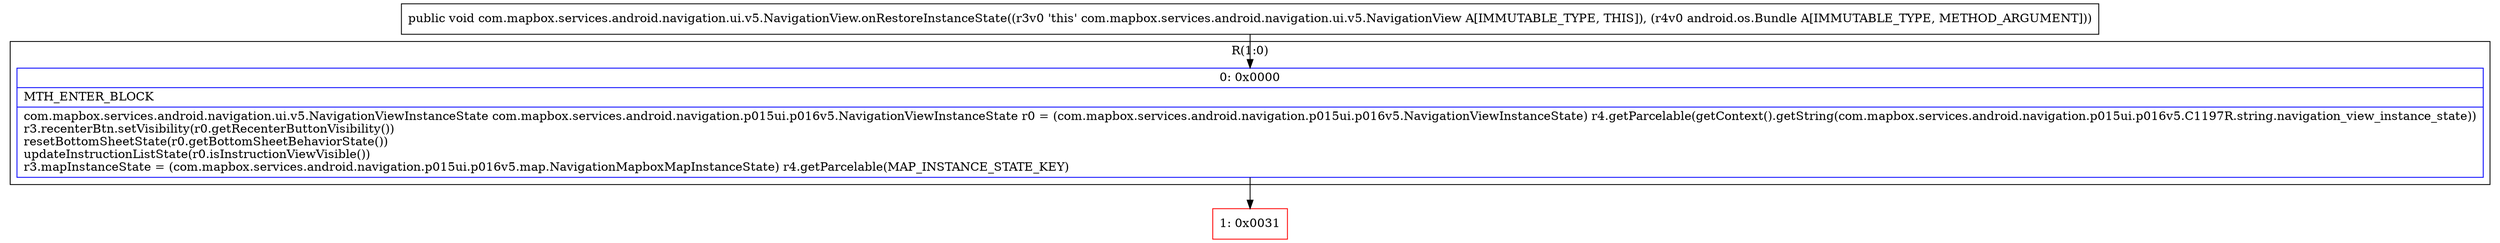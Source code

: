 digraph "CFG forcom.mapbox.services.android.navigation.ui.v5.NavigationView.onRestoreInstanceState(Landroid\/os\/Bundle;)V" {
subgraph cluster_Region_653959635 {
label = "R(1:0)";
node [shape=record,color=blue];
Node_0 [shape=record,label="{0\:\ 0x0000|MTH_ENTER_BLOCK\l|com.mapbox.services.android.navigation.ui.v5.NavigationViewInstanceState com.mapbox.services.android.navigation.p015ui.p016v5.NavigationViewInstanceState r0 = (com.mapbox.services.android.navigation.p015ui.p016v5.NavigationViewInstanceState) r4.getParcelable(getContext().getString(com.mapbox.services.android.navigation.p015ui.p016v5.C1197R.string.navigation_view_instance_state))\lr3.recenterBtn.setVisibility(r0.getRecenterButtonVisibility())\lresetBottomSheetState(r0.getBottomSheetBehaviorState())\lupdateInstructionListState(r0.isInstructionViewVisible())\lr3.mapInstanceState = (com.mapbox.services.android.navigation.p015ui.p016v5.map.NavigationMapboxMapInstanceState) r4.getParcelable(MAP_INSTANCE_STATE_KEY)\l}"];
}
Node_1 [shape=record,color=red,label="{1\:\ 0x0031}"];
MethodNode[shape=record,label="{public void com.mapbox.services.android.navigation.ui.v5.NavigationView.onRestoreInstanceState((r3v0 'this' com.mapbox.services.android.navigation.ui.v5.NavigationView A[IMMUTABLE_TYPE, THIS]), (r4v0 android.os.Bundle A[IMMUTABLE_TYPE, METHOD_ARGUMENT])) }"];
MethodNode -> Node_0;
Node_0 -> Node_1;
}

